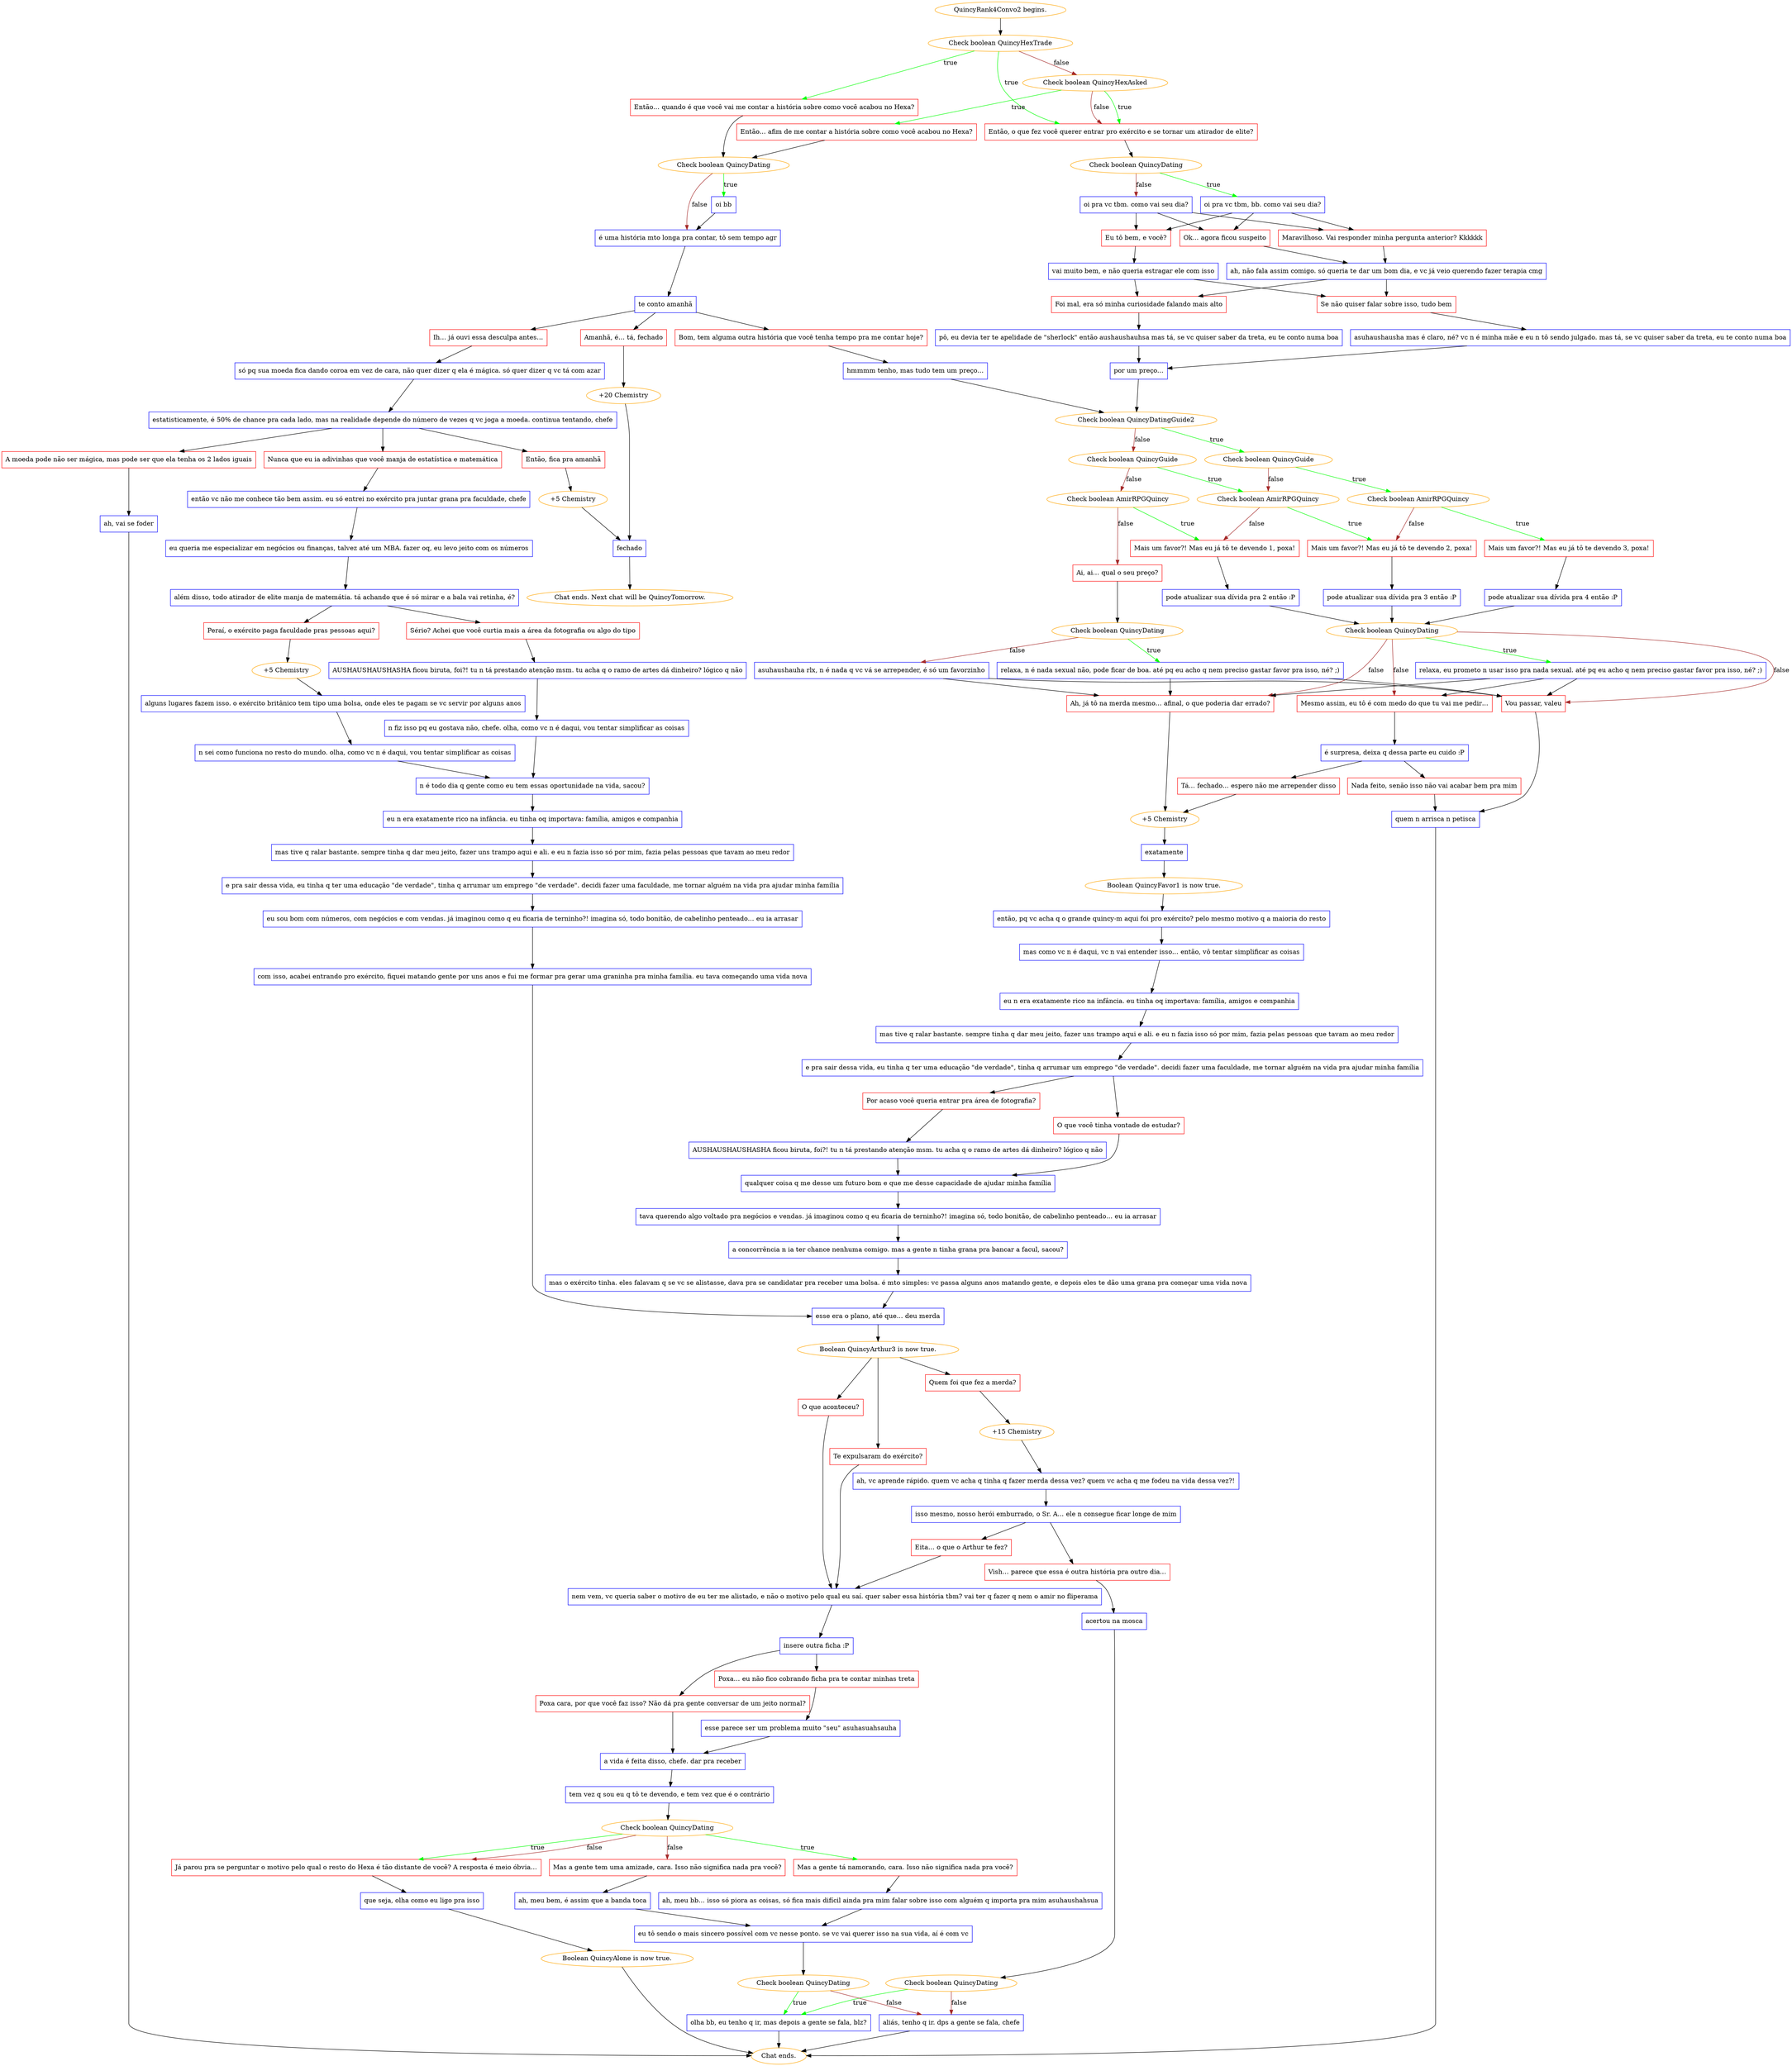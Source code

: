 digraph {
	"QuincyRank4Convo2 begins." [color=orange];
		"QuincyRank4Convo2 begins." -> j2253162781;
	j2253162781 [label="Check boolean QuincyHexTrade",color=orange];
		j2253162781 -> j1865075098 [label=true,color=green];
		j2253162781 -> j3559624317 [label=true,color=green];
		j2253162781 -> j3813648319 [label=false,color=brown];
	j1865075098 [label="Então, o que fez você querer entrar pro exército e se tornar um atirador de elite?",shape=box,color=red];
		j1865075098 -> j975604575;
	j3559624317 [label="Então… quando é que você vai me contar a história sobre como você acabou no Hexa?",shape=box,color=red];
		j3559624317 -> j1313632766;
	j3813648319 [label="Check boolean QuincyHexAsked",color=orange];
		j3813648319 -> j4183012776 [label=true,color=green];
		j3813648319 -> j1865075098 [label=true,color=green];
		j3813648319 -> j1865075098 [label=false,color=brown];
	j975604575 [label="Check boolean QuincyDating",color=orange];
		j975604575 -> j939272929 [label=true,color=green];
		j975604575 -> j2834309117 [label=false,color=brown];
	j1313632766 [label="Check boolean QuincyDating",color=orange];
		j1313632766 -> j2740682657 [label=true,color=green];
		j1313632766 -> j4231540165 [label=false,color=brown];
	j4183012776 [label="Então… afim de me contar a história sobre como você acabou no Hexa?",shape=box,color=red];
		j4183012776 -> j1313632766;
	j939272929 [label="oi pra vc tbm, bb. como vai seu dia?",shape=box,color=blue];
		j939272929 -> j4242499595;
		j939272929 -> j1793757752;
		j939272929 -> j780553190;
	j2834309117 [label="oi pra vc tbm. como vai seu dia?",shape=box,color=blue];
		j2834309117 -> j4242499595;
		j2834309117 -> j1793757752;
		j2834309117 -> j780553190;
	j2740682657 [label="oi bb",shape=box,color=blue];
		j2740682657 -> j4231540165;
	j4231540165 [label="é uma história mto longa pra contar, tô sem tempo agr",shape=box,color=blue];
		j4231540165 -> j1318705265;
	j4242499595 [label="Eu tô bem, e você?",shape=box,color=red];
		j4242499595 -> j4016463556;
	j1793757752 [label="Ok… agora ficou suspeito",shape=box,color=red];
		j1793757752 -> j2650127485;
	j780553190 [label="Maravilhoso. Vai responder minha pergunta anterior? Kkkkkk",shape=box,color=red];
		j780553190 -> j2650127485;
	j1318705265 [label="te conto amanhã",shape=box,color=blue];
		j1318705265 -> j3383502271;
		j1318705265 -> j2762091298;
		j1318705265 -> j767421790;
	j4016463556 [label="vai muito bem, e não queria estragar ele com isso",shape=box,color=blue];
		j4016463556 -> j3074722937;
		j4016463556 -> j4025988079;
	j2650127485 [label="ah, não fala assim comigo. só queria te dar um bom dia, e vc já veio querendo fazer terapia cmg",shape=box,color=blue];
		j2650127485 -> j3074722937;
		j2650127485 -> j4025988079;
	j3383502271 [label="Bom, tem alguma outra história que você tenha tempo pra me contar hoje?",shape=box,color=red];
		j3383502271 -> j3216101462;
	j2762091298 [label="Ih… já ouvi essa desculpa antes…",shape=box,color=red];
		j2762091298 -> j3276278774;
	j767421790 [label="Amanhã, é… tá, fechado",shape=box,color=red];
		j767421790 -> j3952593381;
	j3074722937 [label="Foi mal, era só minha curiosidade falando mais alto",shape=box,color=red];
		j3074722937 -> j3638750582;
	j4025988079 [label="Se não quiser falar sobre isso, tudo bem",shape=box,color=red];
		j4025988079 -> j2167063697;
	j3216101462 [label="hmmmm tenho, mas tudo tem um preço…",shape=box,color=blue];
		j3216101462 -> j3024806683;
	j3276278774 [label="só pq sua moeda fica dando coroa em vez de cara, não quer dizer q ela é mágica. só quer dizer q vc tá com azar",shape=box,color=blue];
		j3276278774 -> j1976670153;
	j3952593381 [label="+20 Chemistry",color=orange];
		j3952593381 -> j1675452913;
	j3638750582 [label="pô, eu devia ter te apelidade de \"sherlock\" então aushaushauhsa mas tá, se vc quiser saber da treta, eu te conto numa boa",shape=box,color=blue];
		j3638750582 -> j4240693042;
	j2167063697 [label="asuhaushausha mas é claro, né? vc n é minha mãe e eu n tô sendo julgado. mas tá, se vc quiser saber da treta, eu te conto numa boa",shape=box,color=blue];
		j2167063697 -> j4240693042;
	j3024806683 [label="Check boolean QuincyDatingGuide2",color=orange];
		j3024806683 -> j669743190 [label=true,color=green];
		j3024806683 -> j43061601 [label=false,color=brown];
	j1976670153 [label="estatisticamente, é 50% de chance pra cada lado, mas na realidade depende do número de vezes q vc joga a moeda. continua tentando, chefe",shape=box,color=blue];
		j1976670153 -> j699242472;
		j1976670153 -> j4084017498;
		j1976670153 -> j3166344564;
	j1675452913 [label="fechado",shape=box,color=blue];
		j1675452913 -> "Chat ends. Next chat will be QuincyTomorrow.";
	j4240693042 [label="por um preço…",shape=box,color=blue];
		j4240693042 -> j3024806683;
	j669743190 [label="Check boolean QuincyGuide",color=orange];
		j669743190 -> j2725101485 [label=true,color=green];
		j669743190 -> j2826705318 [label=false,color=brown];
	j43061601 [label="Check boolean QuincyGuide",color=orange];
		j43061601 -> j2826705318 [label=true,color=green];
		j43061601 -> j2323465099 [label=false,color=brown];
	j699242472 [label="Nunca que eu ia adivinhas que você manja de estatística e matemática",shape=box,color=red];
		j699242472 -> j2231553396;
	j4084017498 [label="A moeda pode não ser mágica, mas pode ser que ela tenha os 2 lados iguais",shape=box,color=red];
		j4084017498 -> j2753811140;
	j3166344564 [label="Então, fica pra amanhã",shape=box,color=red];
		j3166344564 -> j3101970242;
	"Chat ends. Next chat will be QuincyTomorrow." [color=orange];
	j2725101485 [label="Check boolean AmirRPGQuincy",color=orange];
		j2725101485 -> j3784314144 [label=true,color=green];
		j2725101485 -> j1680272554 [label=false,color=brown];
	j2826705318 [label="Check boolean AmirRPGQuincy",color=orange];
		j2826705318 -> j1680272554 [label=true,color=green];
		j2826705318 -> j746305700 [label=false,color=brown];
	j2323465099 [label="Check boolean AmirRPGQuincy",color=orange];
		j2323465099 -> j746305700 [label=true,color=green];
		j2323465099 -> j3300715627 [label=false,color=brown];
	j2231553396 [label="então vc não me conhece tão bem assim. eu só entrei no exército pra juntar grana pra faculdade, chefe",shape=box,color=blue];
		j2231553396 -> j1409956388;
	j2753811140 [label="ah, vai se foder",shape=box,color=blue];
		j2753811140 -> "Chat ends.";
	j3101970242 [label="+5 Chemistry",color=orange];
		j3101970242 -> j1675452913;
	j3784314144 [label="Mais um favor?! Mas eu já tô te devendo 3, poxa!",shape=box,color=red];
		j3784314144 -> j365596575;
	j1680272554 [label="Mais um favor?! Mas eu já tô te devendo 2, poxa!",shape=box,color=red];
		j1680272554 -> j803214647;
	j746305700 [label="Mais um favor?! Mas eu já tô te devendo 1, poxa!",shape=box,color=red];
		j746305700 -> j2504474943;
	j3300715627 [label="Ai, ai… qual o seu preço?",shape=box,color=red];
		j3300715627 -> j1693636721;
	j1409956388 [label="eu queria me especializar em negócios ou finanças, talvez até um MBA. fazer oq, eu levo jeito com os números",shape=box,color=blue];
		j1409956388 -> j1501679248;
	"Chat ends." [color=orange];
	j365596575 [label="pode atualizar sua dívida pra 4 então :P",shape=box,color=blue];
		j365596575 -> j3185193467;
	j803214647 [label="pode atualizar sua dívida pra 3 então :P",shape=box,color=blue];
		j803214647 -> j3185193467;
	j2504474943 [label="pode atualizar sua dívida pra 2 então :P",shape=box,color=blue];
		j2504474943 -> j3185193467;
	j1693636721 [label="Check boolean QuincyDating",color=orange];
		j1693636721 -> j2393340502 [label=true,color=green];
		j1693636721 -> j491607075 [label=false,color=brown];
	j1501679248 [label="além disso, todo atirador de elite manja de matemátia. tá achando que é só mirar e a bala vai retinha, é?",shape=box,color=blue];
		j1501679248 -> j416250404;
		j1501679248 -> j3460479033;
	j3185193467 [label="Check boolean QuincyDating",color=orange];
		j3185193467 -> j2219339462 [label=true,color=green];
		j3185193467 -> j2190215470 [label=false,color=brown];
		j3185193467 -> j99094462 [label=false,color=brown];
		j3185193467 -> j943005577 [label=false,color=brown];
	j2393340502 [label="relaxa, n é nada sexual não, pode ficar de boa. até pq eu acho q nem preciso gastar favor pra isso, né? ;)",shape=box,color=blue];
		j2393340502 -> j943005577;
		j2393340502 -> j99094462;
	j491607075 [label="asuhaushauha rlx, n é nada q vc vá se arrepender, é só um favorzinho",shape=box,color=blue];
		j491607075 -> j943005577;
		j491607075 -> j99094462;
	j416250404 [label="Sério? Achei que você curtia mais a área da fotografia ou algo do tipo",shape=box,color=red];
		j416250404 -> j886946403;
	j3460479033 [label="Peraí, o exército paga faculdade pras pessoas aqui?",shape=box,color=red];
		j3460479033 -> j97366365;
	j2219339462 [label="relaxa, eu prometo n usar isso pra nada sexual. até pq eu acho q nem preciso gastar favor pra isso, né? ;)",shape=box,color=blue];
		j2219339462 -> j2190215470;
		j2219339462 -> j99094462;
		j2219339462 -> j943005577;
	j2190215470 [label="Mesmo assim, eu tô é com medo do que tu vai me pedir…",shape=box,color=red];
		j2190215470 -> j3588466030;
	j99094462 [label="Vou passar, valeu",shape=box,color=red];
		j99094462 -> j2311453321;
	j943005577 [label="Ah, já tô na merda mesmo… afinal, o que poderia dar errado?",shape=box,color=red];
		j943005577 -> j3283585968;
	j886946403 [label="AUSHAUSHAUSHASHA ficou biruta, foi?! tu n tá prestando atenção msm. tu acha q o ramo de artes dá dinheiro? lógico q não",shape=box,color=blue];
		j886946403 -> j1772569326;
	j97366365 [label="+5 Chemistry",color=orange];
		j97366365 -> j214856829;
	j3588466030 [label="é surpresa, deixa q dessa parte eu cuido :P",shape=box,color=blue];
		j3588466030 -> j2957250234;
		j3588466030 -> j2172624191;
	j2311453321 [label="quem n arrisca n petisca",shape=box,color=blue];
		j2311453321 -> "Chat ends.";
	j3283585968 [label="+5 Chemistry",color=orange];
		j3283585968 -> j54861110;
	j1772569326 [label="n fiz isso pq eu gostava não, chefe. olha, como vc n é daqui, vou tentar simplificar as coisas",shape=box,color=blue];
		j1772569326 -> j921720591;
	j214856829 [label="alguns lugares fazem isso. o exército britânico tem tipo uma bolsa, onde eles te pagam se vc servir por alguns anos",shape=box,color=blue];
		j214856829 -> j3352650192;
	j2957250234 [label="Tá… fechado… espero não me arrepender disso",shape=box,color=red];
		j2957250234 -> j3283585968;
	j2172624191 [label="Nada feito, senão isso não vai acabar bem pra mim",shape=box,color=red];
		j2172624191 -> j2311453321;
	j54861110 [label="exatamente",shape=box,color=blue];
		j54861110 -> j1145354922;
	j921720591 [label="n é todo dia q gente como eu tem essas oportunidade na vida, sacou?",shape=box,color=blue];
		j921720591 -> j3604646664;
	j3352650192 [label="n sei como funciona no resto do mundo. olha, como vc n é daqui, vou tentar simplificar as coisas",shape=box,color=blue];
		j3352650192 -> j921720591;
	j1145354922 [label="Boolean QuincyFavor1 is now true.",color=orange];
		j1145354922 -> j638597100;
	j3604646664 [label="eu n era exatamente rico na infância. eu tinha oq importava: família, amigos e companhia",shape=box,color=blue];
		j3604646664 -> j2264100382;
	j638597100 [label="então, pq vc acha q o grande quincy-m aqui foi pro exército? pelo mesmo motivo q a maioria do resto",shape=box,color=blue];
		j638597100 -> j3385248894;
	j2264100382 [label="mas tive q ralar bastante. sempre tinha q dar meu jeito, fazer uns trampo aqui e ali. e eu n fazia isso só por mim, fazia pelas pessoas que tavam ao meu redor",shape=box,color=blue];
		j2264100382 -> j3316619138;
	j3385248894 [label="mas como vc n é daqui, vc n vai entender isso… então, vô tentar simplificar as coisas",shape=box,color=blue];
		j3385248894 -> j483434012;
	j3316619138 [label="e pra sair dessa vida, eu tinha q ter uma educação \"de verdade\", tinha q arrumar um emprego \"de verdade\". decidi fazer uma faculdade, me tornar alguém na vida pra ajudar minha família",shape=box,color=blue];
		j3316619138 -> j2014839526;
	j483434012 [label="eu n era exatamente rico na infância. eu tinha oq importava: família, amigos e companhia",shape=box,color=blue];
		j483434012 -> j674678561;
	j2014839526 [label="eu sou bom com números, com negócios e com vendas. já imaginou como q eu ficaria de terninho?! imagina só, todo bonitão, de cabelinho penteado… eu ia arrasar",shape=box,color=blue];
		j2014839526 -> j2796196524;
	j674678561 [label="mas tive q ralar bastante. sempre tinha q dar meu jeito, fazer uns trampo aqui e ali. e eu n fazia isso só por mim, fazia pelas pessoas que tavam ao meu redor",shape=box,color=blue];
		j674678561 -> j3033438348;
	j2796196524 [label="com isso, acabei entrando pro exército, fiquei matando gente por uns anos e fui me formar pra gerar uma graninha pra minha família. eu tava começando uma vida nova",shape=box,color=blue];
		j2796196524 -> j652266607;
	j3033438348 [label="e pra sair dessa vida, eu tinha q ter uma educação \"de verdade\", tinha q arrumar um emprego \"de verdade\". decidi fazer uma faculdade, me tornar alguém na vida pra ajudar minha família",shape=box,color=blue];
		j3033438348 -> j4264297132;
		j3033438348 -> j2064921661;
	j652266607 [label="esse era o plano, até que… deu merda",shape=box,color=blue];
		j652266607 -> j2003456676;
	j4264297132 [label="Por acaso você queria entrar pra área de fotografia?",shape=box,color=red];
		j4264297132 -> j2697272087;
	j2064921661 [label="O que você tinha vontade de estudar?",shape=box,color=red];
		j2064921661 -> j3921305721;
	j2003456676 [label="Boolean QuincyArthur3 is now true.",color=orange];
		j2003456676 -> j2645996129;
		j2003456676 -> j1884870978;
		j2003456676 -> j2115648111;
	j2697272087 [label="AUSHAUSHAUSHASHA ficou biruta, foi?! tu n tá prestando atenção msm. tu acha q o ramo de artes dá dinheiro? lógico q não",shape=box,color=blue];
		j2697272087 -> j3921305721;
	j3921305721 [label="qualquer coisa q me desse um futuro bom e que me desse capacidade de ajudar minha família",shape=box,color=blue];
		j3921305721 -> j385791357;
	j2645996129 [label="O que aconteceu?",shape=box,color=red];
		j2645996129 -> j673480432;
	j1884870978 [label="Quem foi que fez a merda?",shape=box,color=red];
		j1884870978 -> j3680595666;
	j2115648111 [label="Te expulsaram do exército?",shape=box,color=red];
		j2115648111 -> j673480432;
	j385791357 [label="tava querendo algo voltado pra negócios e vendas. já imaginou como q eu ficaria de terninho?! imagina só, todo bonitão, de cabelinho penteado… eu ia arrasar",shape=box,color=blue];
		j385791357 -> j2404450082;
	j673480432 [label="nem vem, vc queria saber o motivo de eu ter me alistado, e não o motivo pelo qual eu saí. quer saber essa história tbm? vai ter q fazer q nem o amir no fliperama",shape=box,color=blue];
		j673480432 -> j968252669;
	j3680595666 [label="+15 Chemistry",color=orange];
		j3680595666 -> j1271064191;
	j2404450082 [label="a concorrência n ia ter chance nenhuma comigo. mas a gente n tinha grana pra bancar a facul, sacou?",shape=box,color=blue];
		j2404450082 -> j148670436;
	j968252669 [label="insere outra ficha :P",shape=box,color=blue];
		j968252669 -> j1546113322;
		j968252669 -> j188302618;
	j1271064191 [label="ah, vc aprende rápido. quem vc acha q tinha q fazer merda dessa vez? quem vc acha q me fodeu na vida dessa vez?!",shape=box,color=blue];
		j1271064191 -> j3131447452;
	j148670436 [label="mas o exército tinha. eles falavam q se vc se alistasse, dava pra se candidatar pra receber uma bolsa. é mto simples: vc passa alguns anos matando gente, e depois eles te dão uma grana pra começar uma vida nova",shape=box,color=blue];
		j148670436 -> j652266607;
	j1546113322 [label="Poxa cara, por que você faz isso? Não dá pra gente conversar de um jeito normal?",shape=box,color=red];
		j1546113322 -> j1249122242;
	j188302618 [label="Poxa… eu não fico cobrando ficha pra te contar minhas treta",shape=box,color=red];
		j188302618 -> j42516994;
	j3131447452 [label="isso mesmo, nosso herói emburrado, o Sr. A… ele n consegue ficar longe de mim",shape=box,color=blue];
		j3131447452 -> j2266939280;
		j3131447452 -> j1905261723;
	j1249122242 [label="a vida é feita disso, chefe. dar pra receber",shape=box,color=blue];
		j1249122242 -> j1591407629;
	j42516994 [label="esse parece ser um problema muito \"seu\" asuhasuahsauha",shape=box,color=blue];
		j42516994 -> j1249122242;
	j2266939280 [label="Eita… o que o Arthur te fez?",shape=box,color=red];
		j2266939280 -> j673480432;
	j1905261723 [label="Vish… parece que essa é outra história pra outro dia…",shape=box,color=red];
		j1905261723 -> j4098757208;
	j1591407629 [label="tem vez q sou eu q tô te devendo, e tem vez que é o contrário",shape=box,color=blue];
		j1591407629 -> j2519863613;
	j4098757208 [label="acertou na mosca",shape=box,color=blue];
		j4098757208 -> j2650928113;
	j2519863613 [label="Check boolean QuincyDating",color=orange];
		j2519863613 -> j3849636735 [label=true,color=green];
		j2519863613 -> j350999487 [label=true,color=green];
		j2519863613 -> j1744221410 [label=false,color=brown];
		j2519863613 -> j350999487 [label=false,color=brown];
	j2650928113 [label="Check boolean QuincyDating",color=orange];
		j2650928113 -> j352654175 [label=true,color=green];
		j2650928113 -> j3168542859 [label=false,color=brown];
	j3849636735 [label="Mas a gente tá namorando, cara. Isso não significa nada pra você?",shape=box,color=red];
		j3849636735 -> j3110435597;
	j350999487 [label="Já parou pra se perguntar o motivo pelo qual o resto do Hexa é tão distante de você? A resposta é meio óbvia…",shape=box,color=red];
		j350999487 -> j2282751339;
	j1744221410 [label="Mas a gente tem uma amizade, cara. Isso não significa nada pra você?",shape=box,color=red];
		j1744221410 -> j1932573823;
	j352654175 [label="olha bb, eu tenho q ir, mas depois a gente se fala, blz?",shape=box,color=blue];
		j352654175 -> "Chat ends.";
	j3168542859 [label="aliás, tenho q ir. dps a gente se fala, chefe",shape=box,color=blue];
		j3168542859 -> "Chat ends.";
	j3110435597 [label="ah, meu bb… isso só piora as coisas, só fica mais difícil ainda pra mim falar sobre isso com alguém q importa pra mim asuhaushahsua",shape=box,color=blue];
		j3110435597 -> j1413917172;
	j2282751339 [label="que seja, olha como eu ligo pra isso",shape=box,color=blue];
		j2282751339 -> j2991450888;
	j1932573823 [label="ah, meu bem, é assim que a banda toca",shape=box,color=blue];
		j1932573823 -> j1413917172;
	j1413917172 [label="eu tô sendo o mais sincero possível com vc nesse ponto. se vc vai querer isso na sua vida, aí é com vc",shape=box,color=blue];
		j1413917172 -> j327474352;
	j2991450888 [label="Boolean QuincyAlone is now true.",color=orange];
		j2991450888 -> "Chat ends.";
	j327474352 [label="Check boolean QuincyDating",color=orange];
		j327474352 -> j352654175 [label=true,color=green];
		j327474352 -> j3168542859 [label=false,color=brown];
}